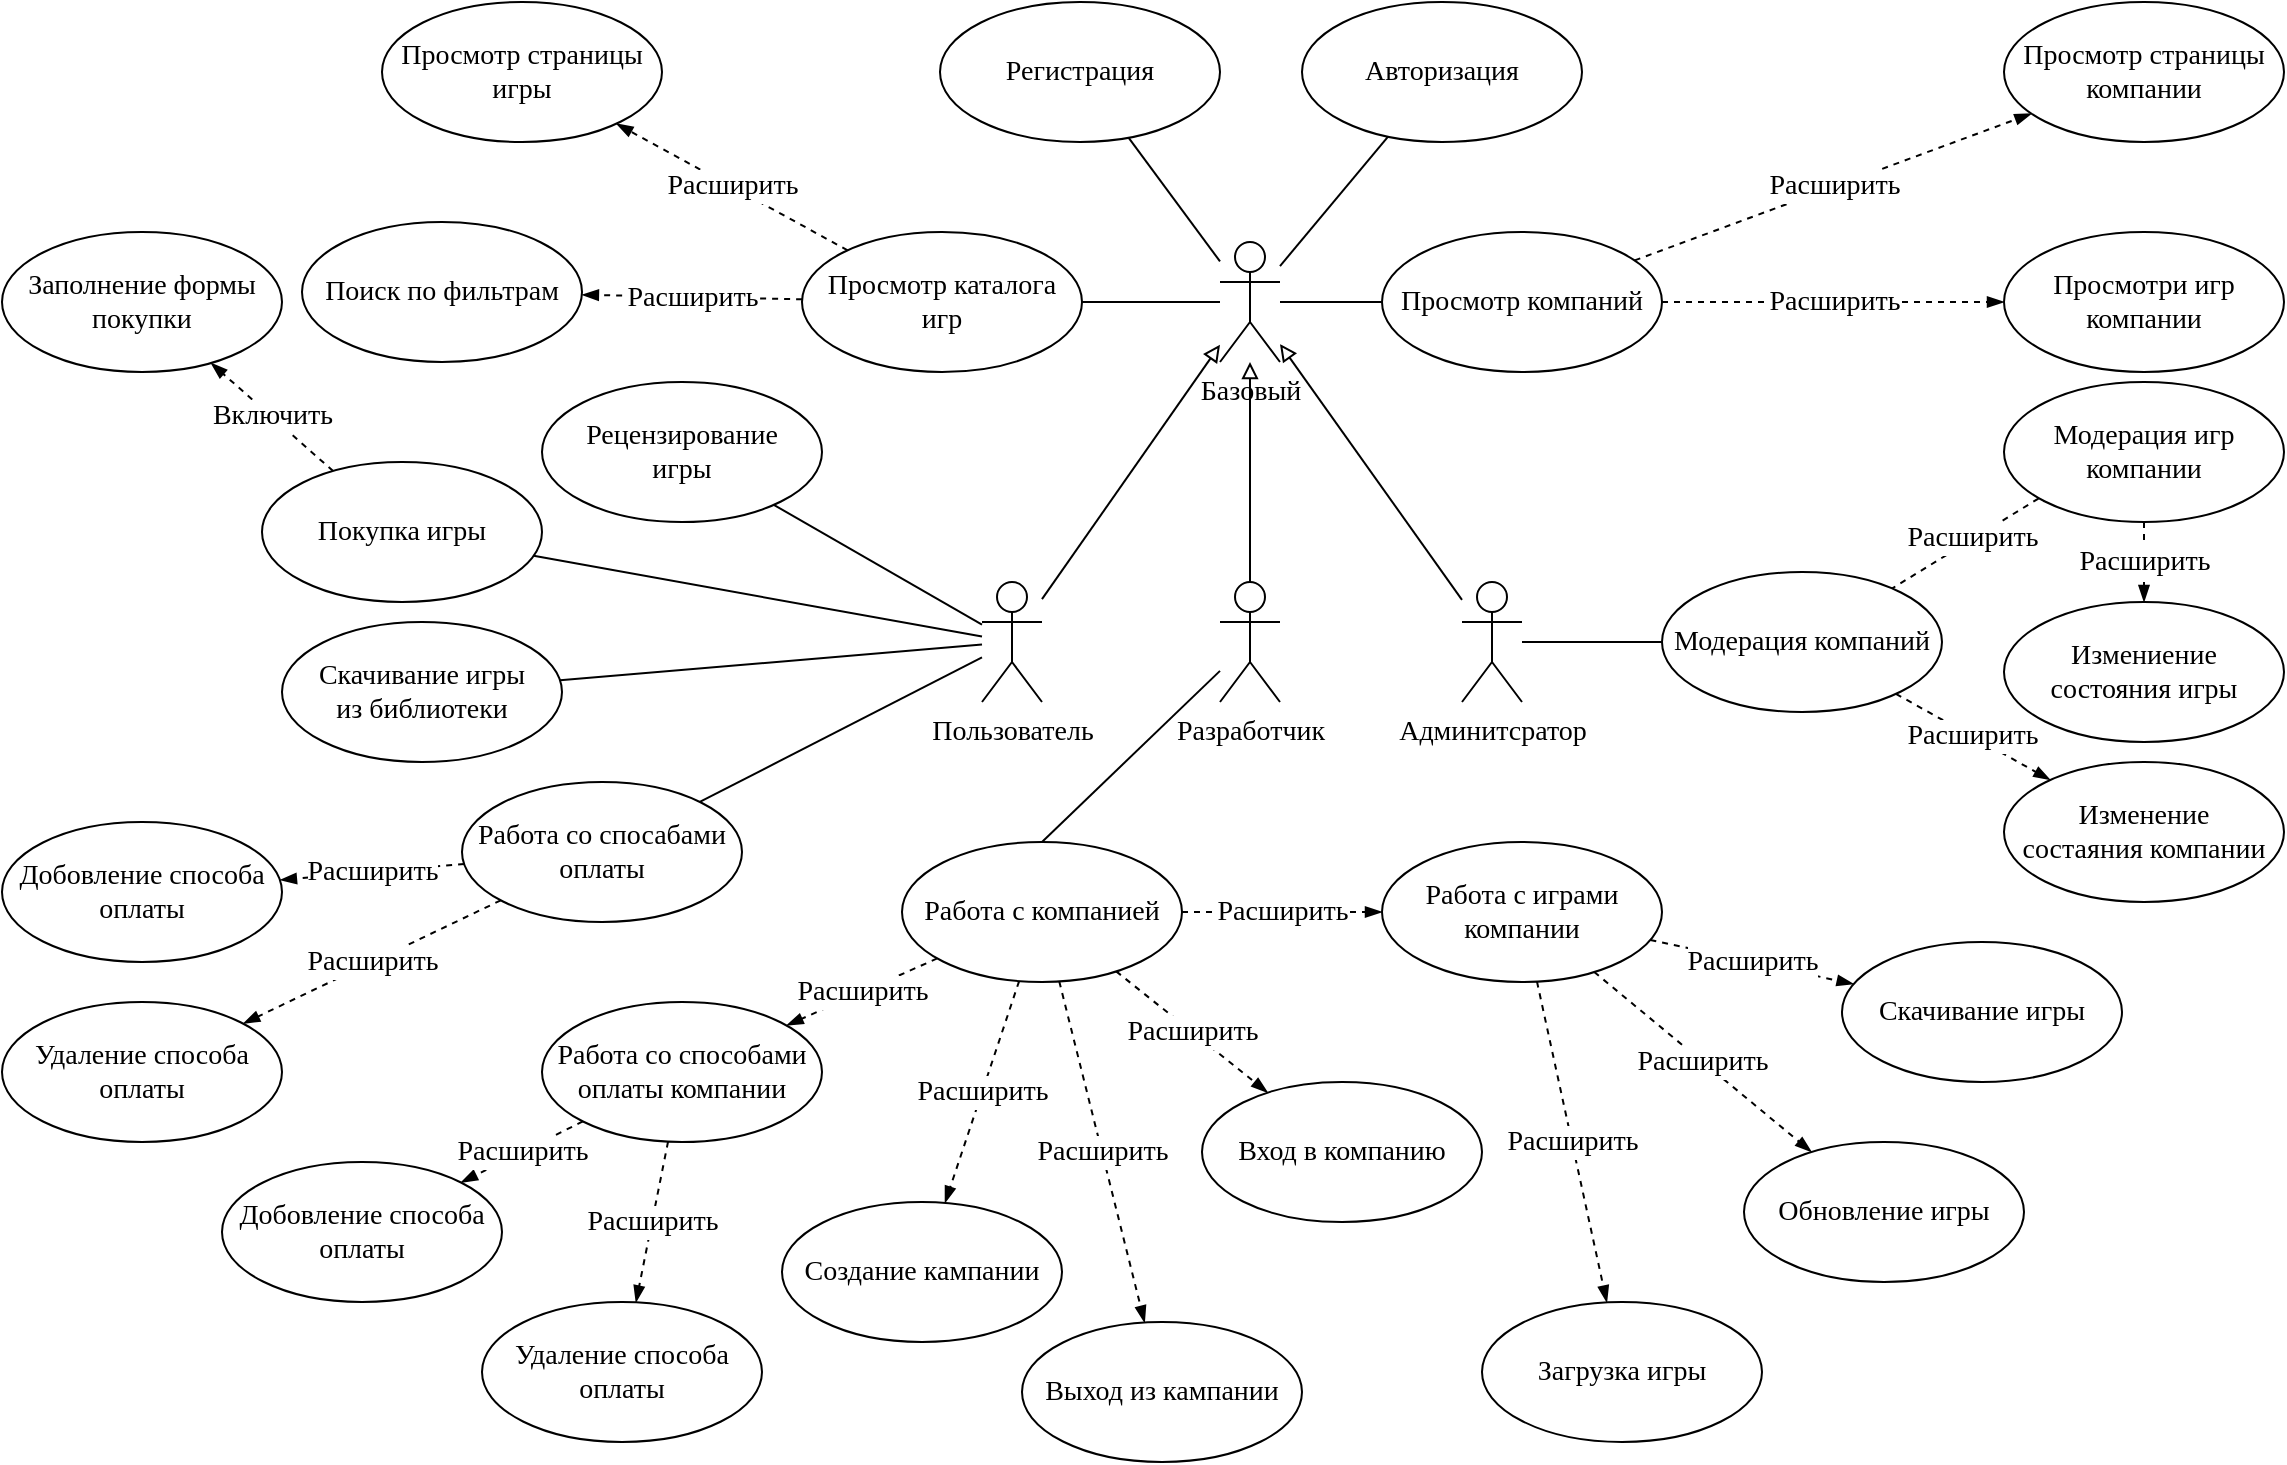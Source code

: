 <mxfile version="23.0.2" type="device">
  <diagram name="Страница — 1" id="E_AzwYwaL8iISXifK_po">
    <mxGraphModel dx="1877" dy="621" grid="1" gridSize="10" guides="1" tooltips="1" connect="1" arrows="1" fold="1" page="1" pageScale="1" pageWidth="827" pageHeight="1169" math="0" shadow="0">
      <root>
        <mxCell id="0" />
        <mxCell id="1" parent="0" />
        <mxCell id="krBW76oWE-hkIFH_uO8f-31" style="edgeStyle=none;shape=connector;rounded=0;orthogonalLoop=1;jettySize=auto;html=1;labelBackgroundColor=default;strokeColor=default;align=center;verticalAlign=middle;fontFamily=Helvetica;fontSize=11;fontColor=default;endArrow=block;endFill=0;" parent="1" source="Rw6bgn8elzo7DwcfqD3W-5" target="Rw6bgn8elzo7DwcfqD3W-11" edge="1">
          <mxGeometry relative="1" as="geometry" />
        </mxCell>
        <mxCell id="krBW76oWE-hkIFH_uO8f-79" style="edgeStyle=none;shape=connector;rounded=0;orthogonalLoop=1;jettySize=auto;html=1;labelBackgroundColor=default;strokeColor=default;align=center;verticalAlign=middle;fontFamily=Helvetica;fontSize=11;fontColor=default;endArrow=none;endFill=0;" parent="1" source="Rw6bgn8elzo7DwcfqD3W-5" target="krBW76oWE-hkIFH_uO8f-18" edge="1">
          <mxGeometry relative="1" as="geometry" />
        </mxCell>
        <mxCell id="krBW76oWE-hkIFH_uO8f-80" style="edgeStyle=none;shape=connector;rounded=0;orthogonalLoop=1;jettySize=auto;html=1;labelBackgroundColor=default;strokeColor=default;align=center;verticalAlign=middle;fontFamily=Helvetica;fontSize=11;fontColor=default;endArrow=none;endFill=0;" parent="1" source="Rw6bgn8elzo7DwcfqD3W-5" target="krBW76oWE-hkIFH_uO8f-1" edge="1">
          <mxGeometry relative="1" as="geometry" />
        </mxCell>
        <mxCell id="krBW76oWE-hkIFH_uO8f-81" style="edgeStyle=none;shape=connector;rounded=0;orthogonalLoop=1;jettySize=auto;html=1;labelBackgroundColor=default;strokeColor=default;align=center;verticalAlign=middle;fontFamily=Helvetica;fontSize=11;fontColor=default;endArrow=none;endFill=0;" parent="1" source="Rw6bgn8elzo7DwcfqD3W-5" target="krBW76oWE-hkIFH_uO8f-3" edge="1">
          <mxGeometry relative="1" as="geometry" />
        </mxCell>
        <mxCell id="krBW76oWE-hkIFH_uO8f-82" style="edgeStyle=none;shape=connector;rounded=0;orthogonalLoop=1;jettySize=auto;html=1;labelBackgroundColor=default;strokeColor=default;align=center;verticalAlign=middle;fontFamily=Helvetica;fontSize=11;fontColor=default;endArrow=none;endFill=0;" parent="1" source="Rw6bgn8elzo7DwcfqD3W-5" target="krBW76oWE-hkIFH_uO8f-73" edge="1">
          <mxGeometry relative="1" as="geometry" />
        </mxCell>
        <mxCell id="Rw6bgn8elzo7DwcfqD3W-5" value="Пользователь" style="shape=umlActor;verticalLabelPosition=bottom;verticalAlign=top;html=1;fontFamily=Times New Roman;fontSize=14;" parent="1" vertex="1">
          <mxGeometry x="280" y="490" width="30" height="60" as="geometry" />
        </mxCell>
        <mxCell id="krBW76oWE-hkIFH_uO8f-22" style="edgeStyle=none;shape=connector;rounded=0;orthogonalLoop=1;jettySize=auto;html=1;labelBackgroundColor=default;strokeColor=default;align=center;verticalAlign=middle;fontFamily=Helvetica;fontSize=11;fontColor=default;endArrow=none;endFill=0;" parent="1" source="Rw6bgn8elzo7DwcfqD3W-6" target="krBW76oWE-hkIFH_uO8f-9" edge="1">
          <mxGeometry relative="1" as="geometry" />
        </mxCell>
        <mxCell id="krBW76oWE-hkIFH_uO8f-32" style="edgeStyle=none;shape=connector;rounded=0;orthogonalLoop=1;jettySize=auto;html=1;labelBackgroundColor=default;strokeColor=default;align=center;verticalAlign=middle;fontFamily=Helvetica;fontSize=11;fontColor=default;endArrow=block;endFill=0;" parent="1" source="Rw6bgn8elzo7DwcfqD3W-6" target="Rw6bgn8elzo7DwcfqD3W-11" edge="1">
          <mxGeometry relative="1" as="geometry" />
        </mxCell>
        <mxCell id="Rw6bgn8elzo7DwcfqD3W-6" value="Админитсратор" style="shape=umlActor;verticalLabelPosition=bottom;verticalAlign=top;html=1;fontFamily=Times New Roman;fontSize=14;" parent="1" vertex="1">
          <mxGeometry x="520" y="490" width="30" height="60" as="geometry" />
        </mxCell>
        <mxCell id="krBW76oWE-hkIFH_uO8f-23" style="edgeStyle=none;shape=connector;rounded=0;orthogonalLoop=1;jettySize=auto;html=1;entryX=0.5;entryY=0;entryDx=0;entryDy=0;labelBackgroundColor=default;strokeColor=default;align=center;verticalAlign=middle;fontFamily=Helvetica;fontSize=11;fontColor=default;endArrow=none;endFill=0;" parent="1" source="Rw6bgn8elzo7DwcfqD3W-8" target="krBW76oWE-hkIFH_uO8f-5" edge="1">
          <mxGeometry relative="1" as="geometry" />
        </mxCell>
        <mxCell id="krBW76oWE-hkIFH_uO8f-29" style="edgeStyle=none;shape=connector;rounded=0;orthogonalLoop=1;jettySize=auto;html=1;labelBackgroundColor=default;strokeColor=default;align=center;verticalAlign=middle;fontFamily=Helvetica;fontSize=11;fontColor=default;endArrow=block;endFill=0;" parent="1" source="Rw6bgn8elzo7DwcfqD3W-8" target="Rw6bgn8elzo7DwcfqD3W-11" edge="1">
          <mxGeometry relative="1" as="geometry" />
        </mxCell>
        <mxCell id="Rw6bgn8elzo7DwcfqD3W-8" value="Разработчик" style="shape=umlActor;verticalLabelPosition=bottom;verticalAlign=top;html=1;fontFamily=Times New Roman;fontSize=14;" parent="1" vertex="1">
          <mxGeometry x="399" y="490" width="30" height="60" as="geometry" />
        </mxCell>
        <mxCell id="Rw6bgn8elzo7DwcfqD3W-9" value="Регистрация" style="ellipse;whiteSpace=wrap;html=1;fontFamily=Times New Roman;fontSize=14;" parent="1" vertex="1">
          <mxGeometry x="259" y="200" width="140" height="70" as="geometry" />
        </mxCell>
        <mxCell id="Rw6bgn8elzo7DwcfqD3W-10" value="Авторизация" style="ellipse;whiteSpace=wrap;html=1;fontFamily=Times New Roman;fontSize=14;" parent="1" vertex="1">
          <mxGeometry x="440" y="200" width="140" height="70" as="geometry" />
        </mxCell>
        <mxCell id="Rw6bgn8elzo7DwcfqD3W-12" style="rounded=0;orthogonalLoop=1;jettySize=auto;html=1;endArrow=none;endFill=0;" parent="1" source="Rw6bgn8elzo7DwcfqD3W-11" target="Rw6bgn8elzo7DwcfqD3W-9" edge="1">
          <mxGeometry relative="1" as="geometry" />
        </mxCell>
        <mxCell id="Rw6bgn8elzo7DwcfqD3W-13" style="rounded=0;orthogonalLoop=1;jettySize=auto;html=1;endArrow=none;endFill=0;" parent="1" source="Rw6bgn8elzo7DwcfqD3W-11" target="Rw6bgn8elzo7DwcfqD3W-10" edge="1">
          <mxGeometry relative="1" as="geometry" />
        </mxCell>
        <mxCell id="Rw6bgn8elzo7DwcfqD3W-19" style="edgeStyle=none;shape=connector;rounded=0;orthogonalLoop=1;jettySize=auto;html=1;labelBackgroundColor=default;strokeColor=default;align=center;verticalAlign=middle;fontFamily=Helvetica;fontSize=11;fontColor=default;endArrow=none;endFill=0;" parent="1" source="Rw6bgn8elzo7DwcfqD3W-11" target="Rw6bgn8elzo7DwcfqD3W-14" edge="1">
          <mxGeometry relative="1" as="geometry" />
        </mxCell>
        <mxCell id="krBW76oWE-hkIFH_uO8f-13" style="edgeStyle=none;shape=connector;rounded=0;orthogonalLoop=1;jettySize=auto;html=1;labelBackgroundColor=default;strokeColor=default;align=center;verticalAlign=middle;fontFamily=Helvetica;fontSize=11;fontColor=default;endArrow=none;endFill=0;" parent="1" source="Rw6bgn8elzo7DwcfqD3W-11" target="krBW76oWE-hkIFH_uO8f-12" edge="1">
          <mxGeometry relative="1" as="geometry" />
        </mxCell>
        <mxCell id="Rw6bgn8elzo7DwcfqD3W-11" value="Базовый" style="shape=umlActor;verticalLabelPosition=bottom;verticalAlign=top;html=1;fontFamily=Times New Roman;fontSize=14;" parent="1" vertex="1">
          <mxGeometry x="399" y="320" width="30" height="60" as="geometry" />
        </mxCell>
        <mxCell id="krBW76oWE-hkIFH_uO8f-33" value="Расширить" style="edgeStyle=none;shape=connector;rounded=0;orthogonalLoop=1;jettySize=auto;html=1;labelBackgroundColor=default;strokeColor=default;align=center;verticalAlign=middle;fontFamily=Times New Roman;fontSize=14;fontColor=default;endArrow=blockThin;endFill=1;dashed=1;" parent="1" source="Rw6bgn8elzo7DwcfqD3W-14" target="krBW76oWE-hkIFH_uO8f-25" edge="1">
          <mxGeometry relative="1" as="geometry" />
        </mxCell>
        <mxCell id="krBW76oWE-hkIFH_uO8f-72" value="Расширить" style="edgeStyle=none;shape=connector;rounded=0;orthogonalLoop=1;jettySize=auto;html=1;dashed=1;labelBackgroundColor=default;strokeColor=default;align=center;verticalAlign=middle;fontFamily=Times New Roman;fontSize=14;fontColor=default;endArrow=blockThin;endFill=1;" parent="1" source="Rw6bgn8elzo7DwcfqD3W-14" target="krBW76oWE-hkIFH_uO8f-26" edge="1">
          <mxGeometry relative="1" as="geometry" />
        </mxCell>
        <mxCell id="Rw6bgn8elzo7DwcfqD3W-14" value="Просмотр каталога&lt;br&gt;игр" style="ellipse;whiteSpace=wrap;html=1;fontFamily=Times New Roman;fontSize=14;" parent="1" vertex="1">
          <mxGeometry x="190" y="315" width="140" height="70" as="geometry" />
        </mxCell>
        <mxCell id="krBW76oWE-hkIFH_uO8f-49" value="Включить" style="edgeStyle=none;shape=connector;rounded=0;orthogonalLoop=1;jettySize=auto;html=1;labelBackgroundColor=default;strokeColor=default;align=center;verticalAlign=middle;fontFamily=Times New Roman;fontSize=14;fontColor=default;endArrow=blockThin;endFill=1;dashed=1;" parent="1" source="krBW76oWE-hkIFH_uO8f-1" target="krBW76oWE-hkIFH_uO8f-48" edge="1">
          <mxGeometry relative="1" as="geometry" />
        </mxCell>
        <mxCell id="krBW76oWE-hkIFH_uO8f-1" value="Покупка игры" style="ellipse;whiteSpace=wrap;html=1;fontFamily=Times New Roman;fontSize=14;" parent="1" vertex="1">
          <mxGeometry x="-80" y="430" width="140" height="70" as="geometry" />
        </mxCell>
        <mxCell id="krBW76oWE-hkIFH_uO8f-3" value="Скачивание игры&lt;br&gt;из библиотеки" style="ellipse;whiteSpace=wrap;html=1;fontFamily=Times New Roman;fontSize=14;" parent="1" vertex="1">
          <mxGeometry x="-70" y="510" width="140" height="70" as="geometry" />
        </mxCell>
        <mxCell id="krBW76oWE-hkIFH_uO8f-41" value="Расширить" style="edgeStyle=none;shape=connector;rounded=0;orthogonalLoop=1;jettySize=auto;html=1;labelBackgroundColor=default;strokeColor=default;align=center;verticalAlign=middle;fontFamily=Times New Roman;fontSize=14;fontColor=default;endArrow=blockThin;endFill=1;dashed=1;" parent="1" source="krBW76oWE-hkIFH_uO8f-5" target="krBW76oWE-hkIFH_uO8f-10" edge="1">
          <mxGeometry relative="1" as="geometry" />
        </mxCell>
        <mxCell id="krBW76oWE-hkIFH_uO8f-42" value="Расширить" style="edgeStyle=none;shape=connector;rounded=0;orthogonalLoop=1;jettySize=auto;html=1;labelBackgroundColor=default;strokeColor=default;align=center;verticalAlign=middle;fontFamily=Times New Roman;fontSize=14;fontColor=default;endArrow=blockThin;endFill=1;dashed=1;" parent="1" source="krBW76oWE-hkIFH_uO8f-5" target="krBW76oWE-hkIFH_uO8f-6" edge="1">
          <mxGeometry x="-0.012" relative="1" as="geometry">
            <mxPoint as="offset" />
          </mxGeometry>
        </mxCell>
        <mxCell id="krBW76oWE-hkIFH_uO8f-43" value="Расширить" style="edgeStyle=none;shape=connector;rounded=0;orthogonalLoop=1;jettySize=auto;html=1;labelBackgroundColor=default;strokeColor=default;align=center;verticalAlign=middle;fontFamily=Times New Roman;fontSize=14;fontColor=default;endArrow=blockThin;endFill=1;dashed=1;" parent="1" source="krBW76oWE-hkIFH_uO8f-5" target="krBW76oWE-hkIFH_uO8f-7" edge="1">
          <mxGeometry relative="1" as="geometry" />
        </mxCell>
        <mxCell id="krBW76oWE-hkIFH_uO8f-44" value="&lt;span style=&quot;color: rgb(0, 0, 0); font-size: 14px; font-style: normal; font-variant-ligatures: normal; font-variant-caps: normal; font-weight: 400; letter-spacing: normal; orphans: 2; text-align: center; text-indent: 0px; text-transform: none; widows: 2; word-spacing: 0px; -webkit-text-stroke-width: 0px; background-color: rgb(255, 255, 255); text-decoration-thickness: initial; text-decoration-style: initial; text-decoration-color: initial; float: none; display: inline !important;&quot;&gt;Расширить&lt;/span&gt;" style="edgeStyle=none;shape=connector;rounded=0;orthogonalLoop=1;jettySize=auto;html=1;labelBackgroundColor=default;strokeColor=default;align=center;verticalAlign=middle;fontFamily=Times New Roman;fontSize=14;fontColor=default;endArrow=blockThin;endFill=1;dashed=1;" parent="1" source="krBW76oWE-hkIFH_uO8f-5" target="krBW76oWE-hkIFH_uO8f-8" edge="1">
          <mxGeometry relative="1" as="geometry" />
        </mxCell>
        <mxCell id="krBW76oWE-hkIFH_uO8f-86" value="Расширить" style="edgeStyle=none;shape=connector;rounded=0;orthogonalLoop=1;jettySize=auto;html=1;dashed=1;labelBackgroundColor=default;strokeColor=default;align=center;verticalAlign=middle;fontFamily=Times New Roman;fontSize=14;fontColor=default;endArrow=blockThin;endFill=1;" parent="1" source="krBW76oWE-hkIFH_uO8f-5" target="krBW76oWE-hkIFH_uO8f-83" edge="1">
          <mxGeometry relative="1" as="geometry" />
        </mxCell>
        <mxCell id="krBW76oWE-hkIFH_uO8f-5" value="Работа с компанией" style="ellipse;whiteSpace=wrap;html=1;fontFamily=Times New Roman;fontSize=14;" parent="1" vertex="1">
          <mxGeometry x="240" y="620" width="140" height="70" as="geometry" />
        </mxCell>
        <mxCell id="krBW76oWE-hkIFH_uO8f-6" value="Создание кампании" style="ellipse;whiteSpace=wrap;html=1;fontFamily=Times New Roman;fontSize=14;" parent="1" vertex="1">
          <mxGeometry x="180" y="800" width="140" height="70" as="geometry" />
        </mxCell>
        <mxCell id="krBW76oWE-hkIFH_uO8f-7" value="Вход в компанию" style="ellipse;whiteSpace=wrap;html=1;fontFamily=Times New Roman;fontSize=14;" parent="1" vertex="1">
          <mxGeometry x="390" y="740" width="140" height="70" as="geometry" />
        </mxCell>
        <mxCell id="krBW76oWE-hkIFH_uO8f-8" value="Выход из кампании" style="ellipse;whiteSpace=wrap;html=1;fontFamily=Times New Roman;fontSize=14;" parent="1" vertex="1">
          <mxGeometry x="300" y="860" width="140" height="70" as="geometry" />
        </mxCell>
        <mxCell id="krBW76oWE-hkIFH_uO8f-38" value="&lt;span style=&quot;color: rgb(0, 0, 0); font-family: &amp;quot;Times New Roman&amp;quot;; font-size: 14px; font-style: normal; font-variant-ligatures: normal; font-variant-caps: normal; font-weight: 400; letter-spacing: normal; orphans: 2; text-align: center; text-indent: 0px; text-transform: none; widows: 2; word-spacing: 0px; -webkit-text-stroke-width: 0px; background-color: rgb(255, 255, 255); text-decoration-thickness: initial; text-decoration-style: initial; text-decoration-color: initial; float: none; display: inline !important;&quot;&gt;Расширить&lt;/span&gt;" style="edgeStyle=none;shape=connector;rounded=0;orthogonalLoop=1;jettySize=auto;html=1;labelBackgroundColor=default;strokeColor=default;align=center;verticalAlign=middle;fontFamily=Times New Roman;fontSize=14;fontColor=default;endArrow=blockThin;endFill=1;dashed=1;" parent="1" edge="1">
          <mxGeometry relative="1" as="geometry">
            <mxPoint x="734.086" y="493.814" as="sourcePoint" />
            <mxPoint x="816.673" y="443.089" as="targetPoint" />
          </mxGeometry>
        </mxCell>
        <mxCell id="krBW76oWE-hkIFH_uO8f-39" value="Расширить" style="edgeStyle=none;shape=connector;rounded=0;orthogonalLoop=1;jettySize=auto;html=1;labelBackgroundColor=default;strokeColor=default;align=center;verticalAlign=middle;fontFamily=Times New Roman;fontSize=14;fontColor=default;endArrow=blockThin;endFill=1;dashed=1;" parent="1" source="krBW76oWE-hkIFH_uO8f-9" target="krBW76oWE-hkIFH_uO8f-24" edge="1">
          <mxGeometry relative="1" as="geometry" />
        </mxCell>
        <mxCell id="krBW76oWE-hkIFH_uO8f-9" value="Модерация компаний" style="ellipse;whiteSpace=wrap;html=1;fontFamily=Times New Roman;fontSize=14;" parent="1" vertex="1">
          <mxGeometry x="620" y="485" width="140" height="70" as="geometry" />
        </mxCell>
        <mxCell id="krBW76oWE-hkIFH_uO8f-45" value="Расширить" style="edgeStyle=none;shape=connector;rounded=0;orthogonalLoop=1;jettySize=auto;html=1;labelBackgroundColor=default;strokeColor=default;align=center;verticalAlign=middle;fontFamily=Times New Roman;fontSize=14;fontColor=default;endArrow=blockThin;endFill=1;dashed=1;" parent="1" source="krBW76oWE-hkIFH_uO8f-10" target="krBW76oWE-hkIFH_uO8f-16" edge="1">
          <mxGeometry relative="1" as="geometry" />
        </mxCell>
        <mxCell id="krBW76oWE-hkIFH_uO8f-46" value="Расширить" style="edgeStyle=none;shape=connector;rounded=0;orthogonalLoop=1;jettySize=auto;html=1;labelBackgroundColor=default;strokeColor=default;align=center;verticalAlign=middle;fontFamily=Times New Roman;fontSize=14;fontColor=default;endArrow=blockThin;endFill=1;dashed=1;" parent="1" source="krBW76oWE-hkIFH_uO8f-10" target="krBW76oWE-hkIFH_uO8f-17" edge="1">
          <mxGeometry relative="1" as="geometry" />
        </mxCell>
        <mxCell id="krBW76oWE-hkIFH_uO8f-47" value="Расширить" style="edgeStyle=none;shape=connector;rounded=0;orthogonalLoop=1;jettySize=auto;html=1;labelBackgroundColor=default;strokeColor=default;align=center;verticalAlign=middle;fontFamily=Times New Roman;fontSize=14;fontColor=default;endArrow=blockThin;endFill=1;dashed=1;" parent="1" source="krBW76oWE-hkIFH_uO8f-10" target="krBW76oWE-hkIFH_uO8f-15" edge="1">
          <mxGeometry relative="1" as="geometry" />
        </mxCell>
        <mxCell id="krBW76oWE-hkIFH_uO8f-10" value="Работа с играми&lt;br&gt;компании" style="ellipse;whiteSpace=wrap;html=1;fontFamily=Times New Roman;fontSize=14;" parent="1" vertex="1">
          <mxGeometry x="480" y="620" width="140" height="70" as="geometry" />
        </mxCell>
        <mxCell id="krBW76oWE-hkIFH_uO8f-36" value="Расширить" style="edgeStyle=none;shape=connector;rounded=0;orthogonalLoop=1;jettySize=auto;html=1;labelBackgroundColor=default;strokeColor=default;align=center;verticalAlign=middle;fontFamily=Times New Roman;fontSize=14;fontColor=default;endArrow=blockThin;endFill=1;dashed=1;" parent="1" source="krBW76oWE-hkIFH_uO8f-12" target="krBW76oWE-hkIFH_uO8f-28" edge="1">
          <mxGeometry relative="1" as="geometry" />
        </mxCell>
        <mxCell id="krBW76oWE-hkIFH_uO8f-71" value="Расширить" style="edgeStyle=none;shape=connector;rounded=0;orthogonalLoop=1;jettySize=auto;html=1;dashed=1;labelBackgroundColor=default;strokeColor=default;align=center;verticalAlign=middle;fontFamily=Times New Roman;fontSize=14;fontColor=default;endArrow=blockThin;endFill=1;" parent="1" source="krBW76oWE-hkIFH_uO8f-12" target="krBW76oWE-hkIFH_uO8f-27" edge="1">
          <mxGeometry relative="1" as="geometry" />
        </mxCell>
        <mxCell id="krBW76oWE-hkIFH_uO8f-12" value="Просмотр компаний" style="ellipse;whiteSpace=wrap;html=1;fontFamily=Times New Roman;fontSize=14;" parent="1" vertex="1">
          <mxGeometry x="480" y="315" width="140" height="70" as="geometry" />
        </mxCell>
        <mxCell id="krBW76oWE-hkIFH_uO8f-15" value="Загрузка игры" style="ellipse;whiteSpace=wrap;html=1;fontFamily=Times New Roman;fontSize=14;" parent="1" vertex="1">
          <mxGeometry x="530" y="850" width="140" height="70" as="geometry" />
        </mxCell>
        <mxCell id="krBW76oWE-hkIFH_uO8f-16" value="Скачивание игры" style="ellipse;whiteSpace=wrap;html=1;fontFamily=Times New Roman;fontSize=14;" parent="1" vertex="1">
          <mxGeometry x="710" y="670" width="140" height="70" as="geometry" />
        </mxCell>
        <mxCell id="krBW76oWE-hkIFH_uO8f-17" value="Обновление игры" style="ellipse;whiteSpace=wrap;html=1;fontFamily=Times New Roman;fontSize=14;" parent="1" vertex="1">
          <mxGeometry x="661" y="770" width="140" height="70" as="geometry" />
        </mxCell>
        <mxCell id="krBW76oWE-hkIFH_uO8f-18" value="Рецензирование&lt;br&gt;игры" style="ellipse;whiteSpace=wrap;html=1;fontFamily=Times New Roman;fontSize=14;" parent="1" vertex="1">
          <mxGeometry x="60" y="390" width="140" height="70" as="geometry" />
        </mxCell>
        <mxCell id="krBW76oWE-hkIFH_uO8f-40" value="&lt;span style=&quot;color: rgb(0, 0, 0); font-family: &amp;quot;Times New Roman&amp;quot;; font-size: 14px; font-style: normal; font-variant-ligatures: normal; font-variant-caps: normal; font-weight: 400; letter-spacing: normal; orphans: 2; text-align: center; text-indent: 0px; text-transform: none; widows: 2; word-spacing: 0px; -webkit-text-stroke-width: 0px; background-color: rgb(255, 255, 255); text-decoration-thickness: initial; text-decoration-style: initial; text-decoration-color: initial; float: none; display: inline !important;&quot;&gt;Расширить&lt;/span&gt;" style="edgeStyle=none;shape=connector;rounded=0;orthogonalLoop=1;jettySize=auto;html=1;labelBackgroundColor=default;strokeColor=default;align=center;verticalAlign=middle;fontFamily=Times New Roman;fontSize=14;fontColor=default;endArrow=blockThin;endFill=1;dashed=1;" parent="1" source="krBW76oWE-hkIFH_uO8f-20" target="krBW76oWE-hkIFH_uO8f-21" edge="1">
          <mxGeometry relative="1" as="geometry" />
        </mxCell>
        <mxCell id="krBW76oWE-hkIFH_uO8f-20" value="Модерация игр&lt;br&gt;компании" style="ellipse;whiteSpace=wrap;html=1;fontFamily=Times New Roman;fontSize=14;" parent="1" vertex="1">
          <mxGeometry x="791" y="390" width="140" height="70" as="geometry" />
        </mxCell>
        <mxCell id="krBW76oWE-hkIFH_uO8f-21" value="Измениение&lt;br&gt;состояния игры" style="ellipse;whiteSpace=wrap;html=1;fontFamily=Times New Roman;fontSize=14;" parent="1" vertex="1">
          <mxGeometry x="791" y="500" width="140" height="70" as="geometry" />
        </mxCell>
        <mxCell id="krBW76oWE-hkIFH_uO8f-24" value="Изменение&lt;br&gt;состаяния компании" style="ellipse;whiteSpace=wrap;html=1;fontFamily=Times New Roman;fontSize=14;" parent="1" vertex="1">
          <mxGeometry x="791" y="580" width="140" height="70" as="geometry" />
        </mxCell>
        <mxCell id="krBW76oWE-hkIFH_uO8f-25" value="Поиск по фильтрам" style="ellipse;whiteSpace=wrap;html=1;fontFamily=Times New Roman;fontSize=14;" parent="1" vertex="1">
          <mxGeometry x="-60" y="310" width="140" height="70" as="geometry" />
        </mxCell>
        <mxCell id="krBW76oWE-hkIFH_uO8f-26" value="Просмотр страницы&lt;br&gt;игры" style="ellipse;whiteSpace=wrap;html=1;fontFamily=Times New Roman;fontSize=14;" parent="1" vertex="1">
          <mxGeometry x="-20" y="200" width="140" height="70" as="geometry" />
        </mxCell>
        <mxCell id="krBW76oWE-hkIFH_uO8f-27" value="Просмотр страницы&lt;br&gt;компании" style="ellipse;whiteSpace=wrap;html=1;fontFamily=Times New Roman;fontSize=14;" parent="1" vertex="1">
          <mxGeometry x="791" y="200" width="140" height="70" as="geometry" />
        </mxCell>
        <mxCell id="krBW76oWE-hkIFH_uO8f-28" value="Просмотри игр&lt;br&gt;компании" style="ellipse;whiteSpace=wrap;html=1;fontFamily=Times New Roman;fontSize=14;" parent="1" vertex="1">
          <mxGeometry x="791" y="315" width="140" height="70" as="geometry" />
        </mxCell>
        <mxCell id="krBW76oWE-hkIFH_uO8f-48" value="Заполнение формы&lt;br&gt;покупки" style="ellipse;whiteSpace=wrap;html=1;fontFamily=Times New Roman;fontSize=14;" parent="1" vertex="1">
          <mxGeometry x="-210" y="315" width="140" height="70" as="geometry" />
        </mxCell>
        <mxCell id="krBW76oWE-hkIFH_uO8f-76" value="Расширить" style="edgeStyle=none;shape=connector;rounded=0;orthogonalLoop=1;jettySize=auto;html=1;dashed=1;labelBackgroundColor=default;strokeColor=default;align=center;verticalAlign=middle;fontFamily=Times New Roman;fontSize=14;fontColor=default;endArrow=blockThin;endFill=1;" parent="1" source="krBW76oWE-hkIFH_uO8f-73" target="krBW76oWE-hkIFH_uO8f-74" edge="1">
          <mxGeometry relative="1" as="geometry" />
        </mxCell>
        <mxCell id="krBW76oWE-hkIFH_uO8f-77" value="Расширить" style="edgeStyle=none;shape=connector;rounded=0;orthogonalLoop=1;jettySize=auto;html=1;dashed=1;labelBackgroundColor=default;strokeColor=default;align=center;verticalAlign=middle;fontFamily=Times New Roman;fontSize=14;fontColor=default;endArrow=blockThin;endFill=1;" parent="1" source="krBW76oWE-hkIFH_uO8f-73" target="krBW76oWE-hkIFH_uO8f-75" edge="1">
          <mxGeometry relative="1" as="geometry" />
        </mxCell>
        <mxCell id="krBW76oWE-hkIFH_uO8f-73" value="Работа со спосабами&lt;br&gt;оплаты" style="ellipse;whiteSpace=wrap;html=1;fontFamily=Times New Roman;fontSize=14;" parent="1" vertex="1">
          <mxGeometry x="20" y="590" width="140" height="70" as="geometry" />
        </mxCell>
        <mxCell id="krBW76oWE-hkIFH_uO8f-74" value="Добовление способа&lt;br&gt;оплаты" style="ellipse;whiteSpace=wrap;html=1;fontFamily=Times New Roman;fontSize=14;" parent="1" vertex="1">
          <mxGeometry x="-210" y="610" width="140" height="70" as="geometry" />
        </mxCell>
        <mxCell id="krBW76oWE-hkIFH_uO8f-75" value="Удаление способа&lt;br&gt;оплаты" style="ellipse;whiteSpace=wrap;html=1;fontFamily=Times New Roman;fontSize=14;" parent="1" vertex="1">
          <mxGeometry x="-210" y="700" width="140" height="70" as="geometry" />
        </mxCell>
        <mxCell id="krBW76oWE-hkIFH_uO8f-87" value="Расширить" style="edgeStyle=none;shape=connector;rounded=0;orthogonalLoop=1;jettySize=auto;html=1;dashed=1;labelBackgroundColor=default;strokeColor=default;align=center;verticalAlign=middle;fontFamily=Times New Roman;fontSize=14;fontColor=default;endArrow=blockThin;endFill=1;" parent="1" source="krBW76oWE-hkIFH_uO8f-83" target="krBW76oWE-hkIFH_uO8f-84" edge="1">
          <mxGeometry relative="1" as="geometry" />
        </mxCell>
        <mxCell id="krBW76oWE-hkIFH_uO8f-88" value="Расширить" style="edgeStyle=none;shape=connector;rounded=0;orthogonalLoop=1;jettySize=auto;html=1;dashed=1;labelBackgroundColor=default;strokeColor=default;align=center;verticalAlign=middle;fontFamily=Times New Roman;fontSize=14;fontColor=default;endArrow=blockThin;endFill=1;" parent="1" source="krBW76oWE-hkIFH_uO8f-83" target="krBW76oWE-hkIFH_uO8f-85" edge="1">
          <mxGeometry relative="1" as="geometry" />
        </mxCell>
        <mxCell id="krBW76oWE-hkIFH_uO8f-83" value="Работа со способами&lt;br&gt;оплаты компании" style="ellipse;whiteSpace=wrap;html=1;fontFamily=Times New Roman;fontSize=14;" parent="1" vertex="1">
          <mxGeometry x="60" y="700" width="140" height="70" as="geometry" />
        </mxCell>
        <mxCell id="krBW76oWE-hkIFH_uO8f-84" value="Добовление способа&lt;br style=&quot;border-color: var(--border-color);&quot;&gt;оплаты" style="ellipse;whiteSpace=wrap;html=1;fontFamily=Times New Roman;fontSize=14;" parent="1" vertex="1">
          <mxGeometry x="-100" y="780" width="140" height="70" as="geometry" />
        </mxCell>
        <mxCell id="krBW76oWE-hkIFH_uO8f-85" value="Удаление способа&lt;br style=&quot;border-color: var(--border-color);&quot;&gt;оплаты" style="ellipse;whiteSpace=wrap;html=1;fontFamily=Times New Roman;fontSize=14;" parent="1" vertex="1">
          <mxGeometry x="30" y="850" width="140" height="70" as="geometry" />
        </mxCell>
      </root>
    </mxGraphModel>
  </diagram>
</mxfile>
